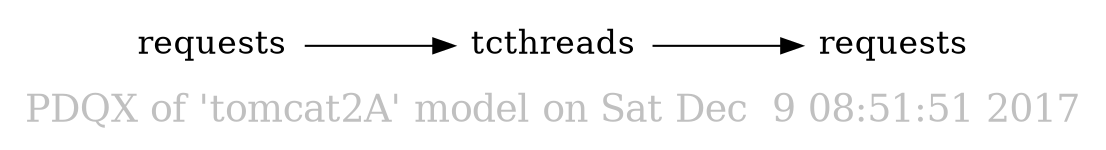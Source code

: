 /* Generated by pdqx.pl on Sat Dec  9 08:51:51 2017 */
/* Performance Dynamics Company, www.perfdynamics.com */
digraph G {
	graph [shape=none,label="PDQX of 'tomcat2A' model on Sat Dec  9 08:51:51 2017",labelloc=b,fontsize=18,fontcolor=gray];
	size="22,16";
	compound=true;
	ranksep=1.0;
	rankdir=LR;
	node [shape=plaintext,fontsize=16,label=""];
	src_requests[label=requests];
	snk_requests[label=requests];
	tcthreads [shape=none,label=tcthreads,image="images/node-multi.png"];
	{ rank=same; tcthreads; }
	src_requests -> tcthreads -> snk_requests;
}

